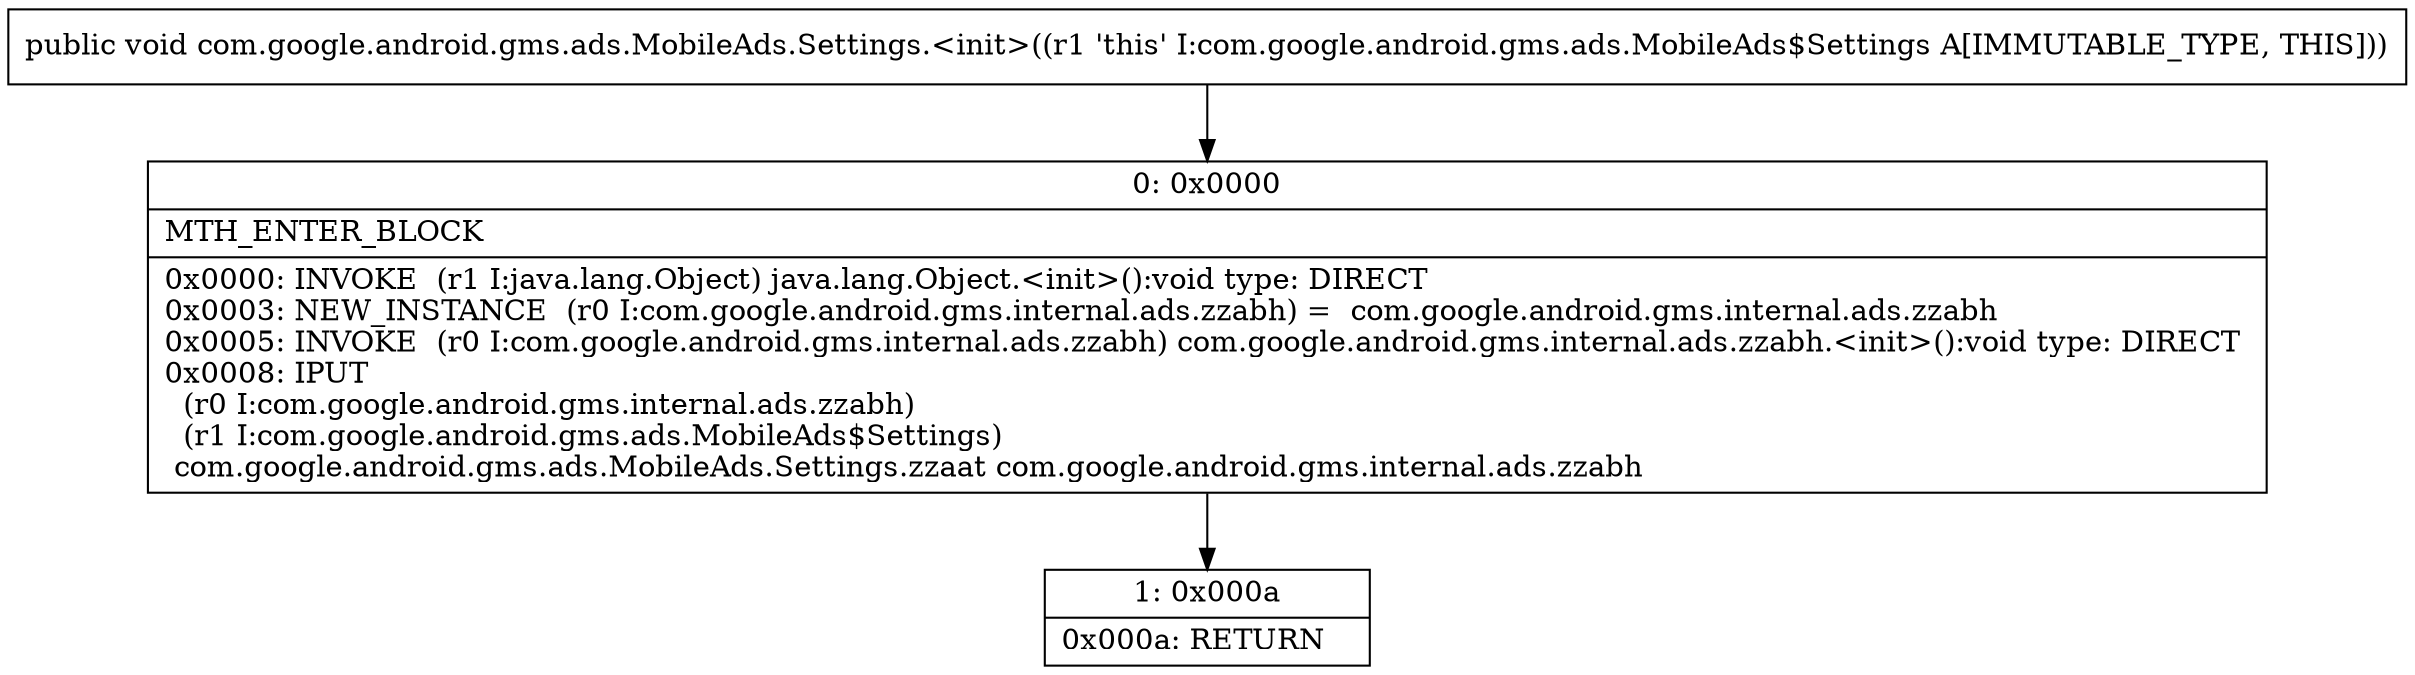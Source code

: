 digraph "CFG forcom.google.android.gms.ads.MobileAds.Settings.\<init\>()V" {
Node_0 [shape=record,label="{0\:\ 0x0000|MTH_ENTER_BLOCK\l|0x0000: INVOKE  (r1 I:java.lang.Object) java.lang.Object.\<init\>():void type: DIRECT \l0x0003: NEW_INSTANCE  (r0 I:com.google.android.gms.internal.ads.zzabh) =  com.google.android.gms.internal.ads.zzabh \l0x0005: INVOKE  (r0 I:com.google.android.gms.internal.ads.zzabh) com.google.android.gms.internal.ads.zzabh.\<init\>():void type: DIRECT \l0x0008: IPUT  \l  (r0 I:com.google.android.gms.internal.ads.zzabh)\l  (r1 I:com.google.android.gms.ads.MobileAds$Settings)\l com.google.android.gms.ads.MobileAds.Settings.zzaat com.google.android.gms.internal.ads.zzabh \l}"];
Node_1 [shape=record,label="{1\:\ 0x000a|0x000a: RETURN   \l}"];
MethodNode[shape=record,label="{public void com.google.android.gms.ads.MobileAds.Settings.\<init\>((r1 'this' I:com.google.android.gms.ads.MobileAds$Settings A[IMMUTABLE_TYPE, THIS])) }"];
MethodNode -> Node_0;
Node_0 -> Node_1;
}

